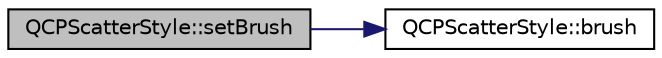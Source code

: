 digraph "QCPScatterStyle::setBrush"
{
 // LATEX_PDF_SIZE
  edge [fontname="Helvetica",fontsize="10",labelfontname="Helvetica",labelfontsize="10"];
  node [fontname="Helvetica",fontsize="10",shape=record];
  rankdir="LR";
  Node1 [label="QCPScatterStyle::setBrush",height=0.2,width=0.4,color="black", fillcolor="grey75", style="filled", fontcolor="black",tooltip=" "];
  Node1 -> Node2 [color="midnightblue",fontsize="10",style="solid",fontname="Helvetica"];
  Node2 [label="QCPScatterStyle::brush",height=0.2,width=0.4,color="black", fillcolor="white", style="filled",URL="$classQCPScatterStyle.html#adc4f66aed84f1d7a3a5aabf4f48f31a6",tooltip=" "];
}
